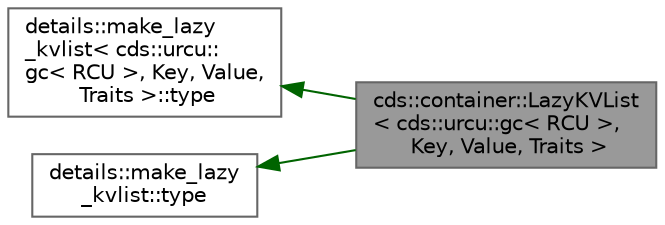 digraph "cds::container::LazyKVList&lt; cds::urcu::gc&lt; RCU &gt;, Key, Value, Traits &gt;"
{
 // LATEX_PDF_SIZE
  bgcolor="transparent";
  edge [fontname=Helvetica,fontsize=10,labelfontname=Helvetica,labelfontsize=10];
  node [fontname=Helvetica,fontsize=10,shape=box,height=0.2,width=0.4];
  rankdir="LR";
  Node1 [id="Node000001",label="cds::container::LazyKVList\l\< cds::urcu::gc\< RCU \>,\l Key, Value, Traits \>",height=0.2,width=0.4,color="gray40", fillcolor="grey60", style="filled", fontcolor="black",tooltip="Lazy ordered list (key-value pair), template specialization for RCU"];
  Node2 -> Node1 [id="edge1_Node000001_Node000002",dir="back",color="darkgreen",style="solid",tooltip=" "];
  Node2 [id="Node000002",label="details::make_lazy\l_kvlist\< cds::urcu::\lgc\< RCU \>, Key, Value,\l Traits \>::type",height=0.2,width=0.4,color="gray40", fillcolor="white", style="filled",tooltip=" "];
  Node3 -> Node1 [id="edge2_Node000001_Node000003",dir="back",color="darkgreen",style="solid",tooltip=" "];
  Node3 [id="Node000003",label="details::make_lazy\l_kvlist::type",height=0.2,width=0.4,color="gray40", fillcolor="white", style="filled",tooltip=" "];
}
